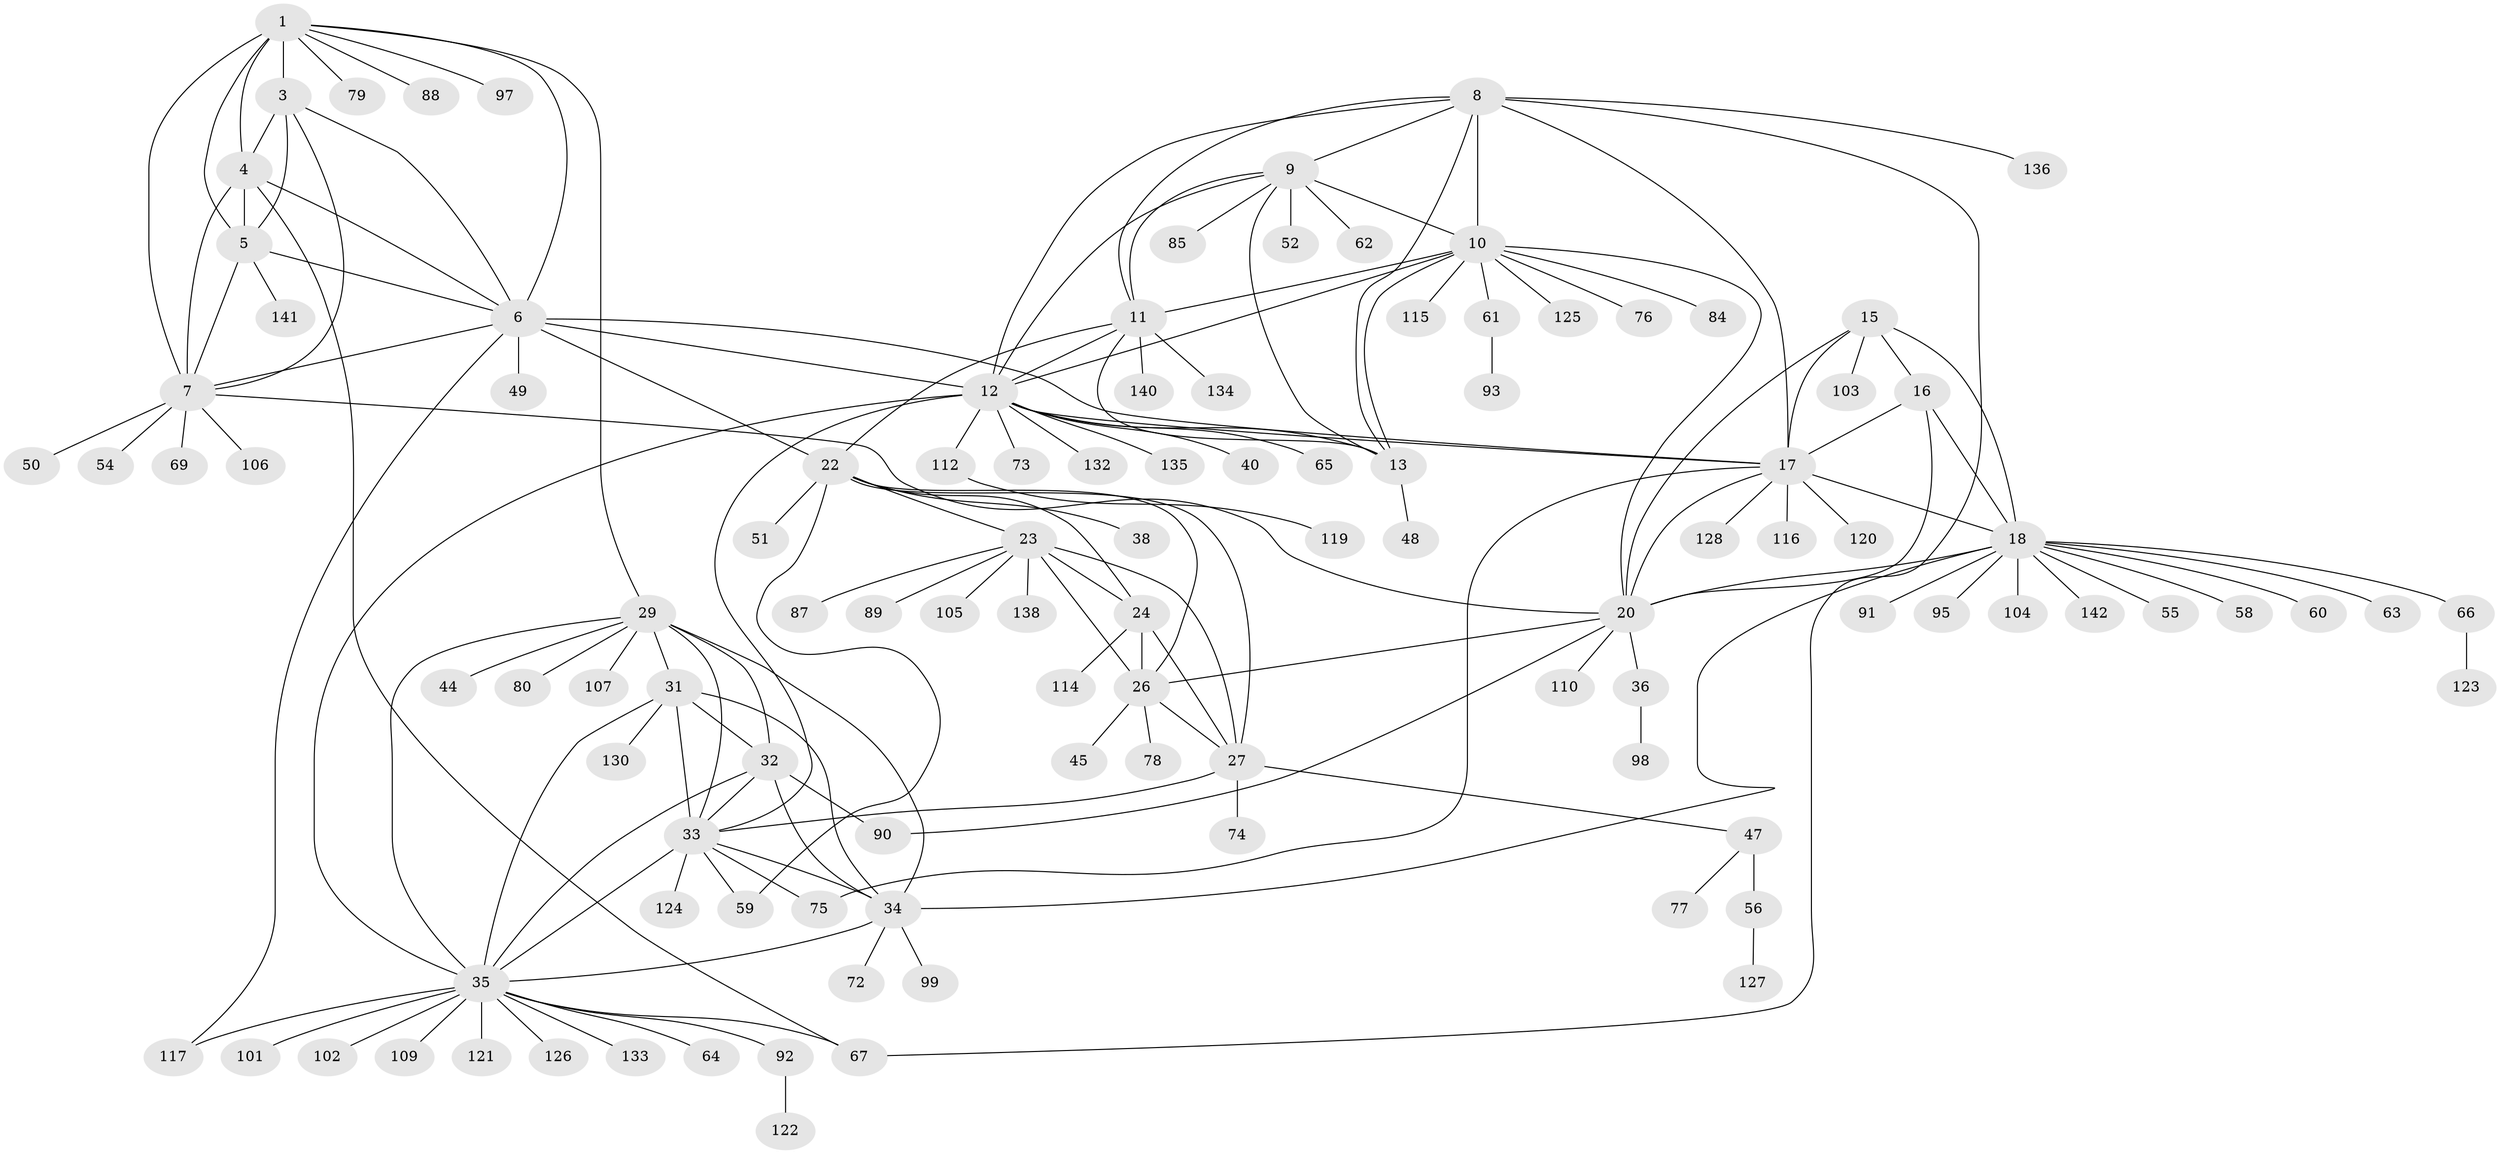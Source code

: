 // original degree distribution, {7: 0.04225352112676056, 9: 0.035211267605633804, 6: 0.014084507042253521, 10: 0.04929577464788732, 12: 0.028169014084507043, 14: 0.014084507042253521, 8: 0.04929577464788732, 11: 0.014084507042253521, 2: 0.11267605633802817, 5: 0.007042253521126761, 1: 0.5915492957746479, 4: 0.014084507042253521, 3: 0.028169014084507043}
// Generated by graph-tools (version 1.1) at 2025/11/02/27/25 16:11:36]
// undirected, 109 vertices, 166 edges
graph export_dot {
graph [start="1"]
  node [color=gray90,style=filled];
  1 [super="+2"];
  3;
  4 [super="+86"];
  5;
  6 [super="+100"];
  7 [super="+57"];
  8 [super="+41"];
  9 [super="+43"];
  10 [super="+14"];
  11 [super="+68"];
  12 [super="+39"];
  13 [super="+137"];
  15 [super="+46"];
  16 [super="+53"];
  17 [super="+21"];
  18 [super="+19"];
  20 [super="+70"];
  22 [super="+83"];
  23 [super="+25"];
  24 [super="+129"];
  26 [super="+94"];
  27 [super="+28"];
  29 [super="+30"];
  31 [super="+42"];
  32 [super="+81"];
  33 [super="+113"];
  34 [super="+96"];
  35 [super="+37"];
  36;
  38;
  40;
  44;
  45;
  47 [super="+108"];
  48;
  49;
  50;
  51;
  52;
  54;
  55;
  56 [super="+82"];
  58;
  59 [super="+71"];
  60;
  61;
  62 [super="+139"];
  63;
  64;
  65;
  66;
  67;
  69;
  72;
  73;
  74;
  75;
  76;
  77;
  78;
  79 [super="+118"];
  80;
  84 [super="+111"];
  85;
  87;
  88;
  89;
  90;
  91;
  92 [super="+131"];
  93;
  95;
  97;
  98;
  99;
  101;
  102;
  103;
  104;
  105;
  106;
  107;
  109;
  110;
  112;
  114;
  115;
  116;
  117;
  119;
  120;
  121;
  122;
  123;
  124;
  125;
  126;
  127;
  128;
  130;
  132;
  133;
  134;
  135;
  136;
  138;
  140;
  141;
  142;
  1 -- 3 [weight=2];
  1 -- 4 [weight=2];
  1 -- 5 [weight=2];
  1 -- 6 [weight=2];
  1 -- 7 [weight=2];
  1 -- 97;
  1 -- 79;
  1 -- 88;
  1 -- 29;
  3 -- 4;
  3 -- 5;
  3 -- 6;
  3 -- 7;
  4 -- 5;
  4 -- 6;
  4 -- 7;
  4 -- 67;
  5 -- 6;
  5 -- 7;
  5 -- 141;
  6 -- 7;
  6 -- 12;
  6 -- 22;
  6 -- 49;
  6 -- 17;
  6 -- 117;
  7 -- 20;
  7 -- 50;
  7 -- 54;
  7 -- 69;
  7 -- 106;
  8 -- 9;
  8 -- 10 [weight=2];
  8 -- 11;
  8 -- 12;
  8 -- 13;
  8 -- 67;
  8 -- 136;
  8 -- 17;
  9 -- 10 [weight=2];
  9 -- 11;
  9 -- 12;
  9 -- 13;
  9 -- 52;
  9 -- 62;
  9 -- 85;
  10 -- 11 [weight=2];
  10 -- 12 [weight=2];
  10 -- 13 [weight=2];
  10 -- 61;
  10 -- 84;
  10 -- 115;
  10 -- 125;
  10 -- 76;
  10 -- 20;
  11 -- 12;
  11 -- 13;
  11 -- 22;
  11 -- 140;
  11 -- 134;
  12 -- 13;
  12 -- 35;
  12 -- 40;
  12 -- 65;
  12 -- 73;
  12 -- 135;
  12 -- 112;
  12 -- 132;
  12 -- 17;
  12 -- 33;
  13 -- 48;
  15 -- 16;
  15 -- 17 [weight=2];
  15 -- 18 [weight=2];
  15 -- 20;
  15 -- 103;
  16 -- 17 [weight=2];
  16 -- 18 [weight=2];
  16 -- 20;
  17 -- 18 [weight=4];
  17 -- 20 [weight=2];
  17 -- 75;
  17 -- 128;
  17 -- 116;
  17 -- 120;
  18 -- 20 [weight=2];
  18 -- 34;
  18 -- 55;
  18 -- 58;
  18 -- 66;
  18 -- 91;
  18 -- 142;
  18 -- 104;
  18 -- 60;
  18 -- 95;
  18 -- 63;
  20 -- 26;
  20 -- 36;
  20 -- 90;
  20 -- 110;
  22 -- 23 [weight=2];
  22 -- 24;
  22 -- 26;
  22 -- 27 [weight=2];
  22 -- 38;
  22 -- 51;
  22 -- 59;
  23 -- 24 [weight=2];
  23 -- 26 [weight=2];
  23 -- 27 [weight=4];
  23 -- 87;
  23 -- 89;
  23 -- 105;
  23 -- 138;
  24 -- 26;
  24 -- 27 [weight=2];
  24 -- 114;
  26 -- 27 [weight=2];
  26 -- 45;
  26 -- 78;
  27 -- 33;
  27 -- 47;
  27 -- 74;
  29 -- 31 [weight=2];
  29 -- 32 [weight=2];
  29 -- 33 [weight=2];
  29 -- 34 [weight=2];
  29 -- 35 [weight=2];
  29 -- 44;
  29 -- 80;
  29 -- 107;
  31 -- 32;
  31 -- 33;
  31 -- 34;
  31 -- 35;
  31 -- 130;
  32 -- 33;
  32 -- 34;
  32 -- 35;
  32 -- 90;
  33 -- 34;
  33 -- 35;
  33 -- 75;
  33 -- 124;
  33 -- 59;
  34 -- 35;
  34 -- 72;
  34 -- 99;
  35 -- 64;
  35 -- 67;
  35 -- 92;
  35 -- 117;
  35 -- 126;
  35 -- 133;
  35 -- 101;
  35 -- 102;
  35 -- 121;
  35 -- 109;
  36 -- 98;
  47 -- 56;
  47 -- 77;
  56 -- 127;
  61 -- 93;
  66 -- 123;
  92 -- 122;
  112 -- 119;
}
